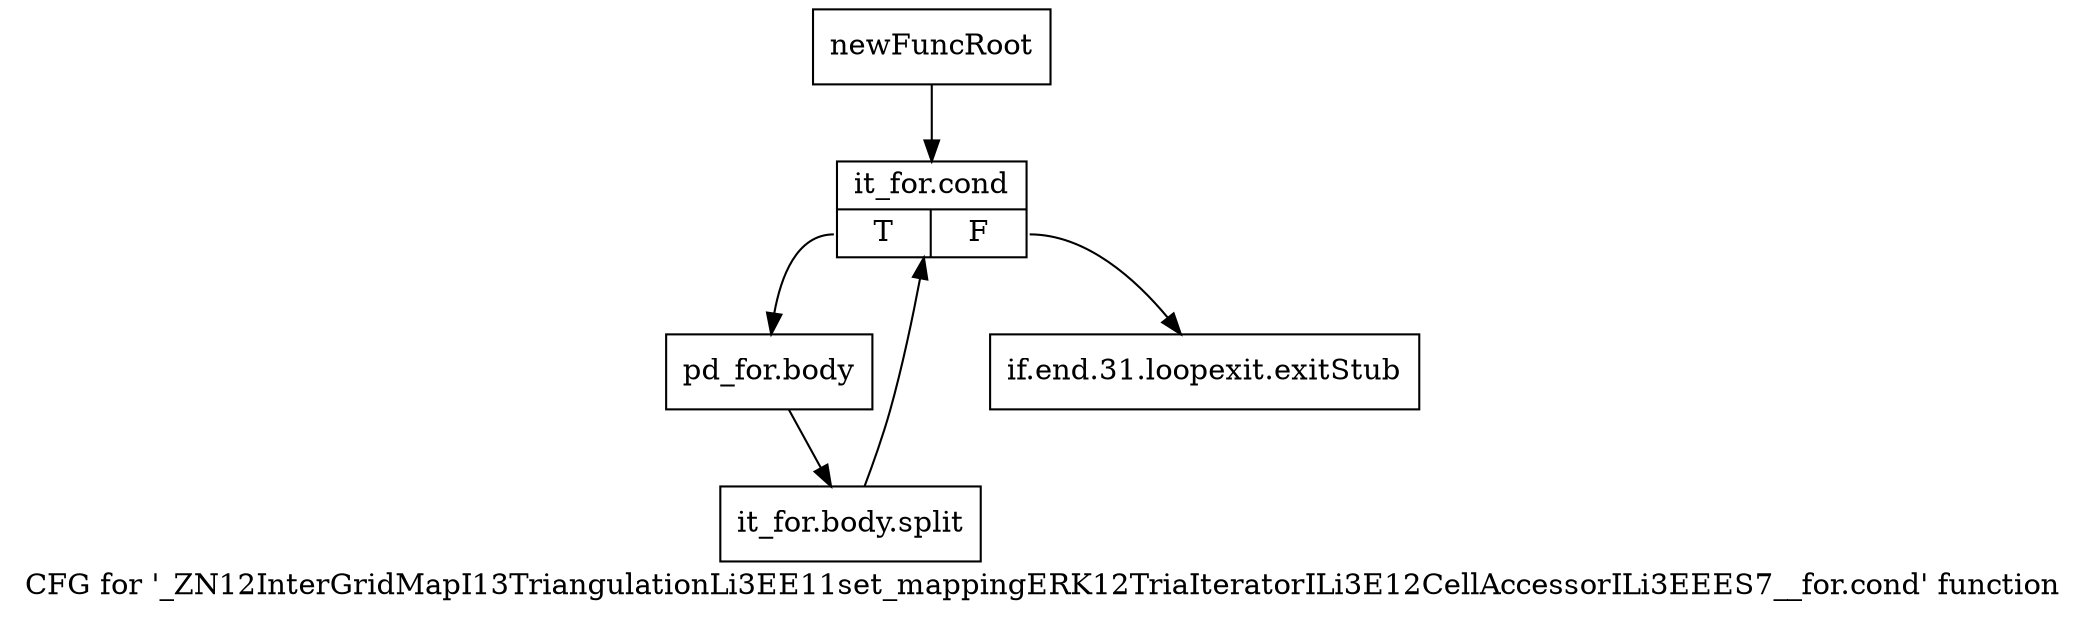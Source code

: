digraph "CFG for '_ZN12InterGridMapI13TriangulationLi3EE11set_mappingERK12TriaIteratorILi3E12CellAccessorILi3EEES7__for.cond' function" {
	label="CFG for '_ZN12InterGridMapI13TriangulationLi3EE11set_mappingERK12TriaIteratorILi3E12CellAccessorILi3EEES7__for.cond' function";

	Node0x94744a0 [shape=record,label="{newFuncRoot}"];
	Node0x94744a0 -> Node0x9474540;
	Node0x94744f0 [shape=record,label="{if.end.31.loopexit.exitStub}"];
	Node0x9474540 [shape=record,label="{it_for.cond|{<s0>T|<s1>F}}"];
	Node0x9474540:s0 -> Node0x9474590;
	Node0x9474540:s1 -> Node0x94744f0;
	Node0x9474590 [shape=record,label="{pd_for.body}"];
	Node0x9474590 -> Node0xb61d910;
	Node0xb61d910 [shape=record,label="{it_for.body.split}"];
	Node0xb61d910 -> Node0x9474540;
}
